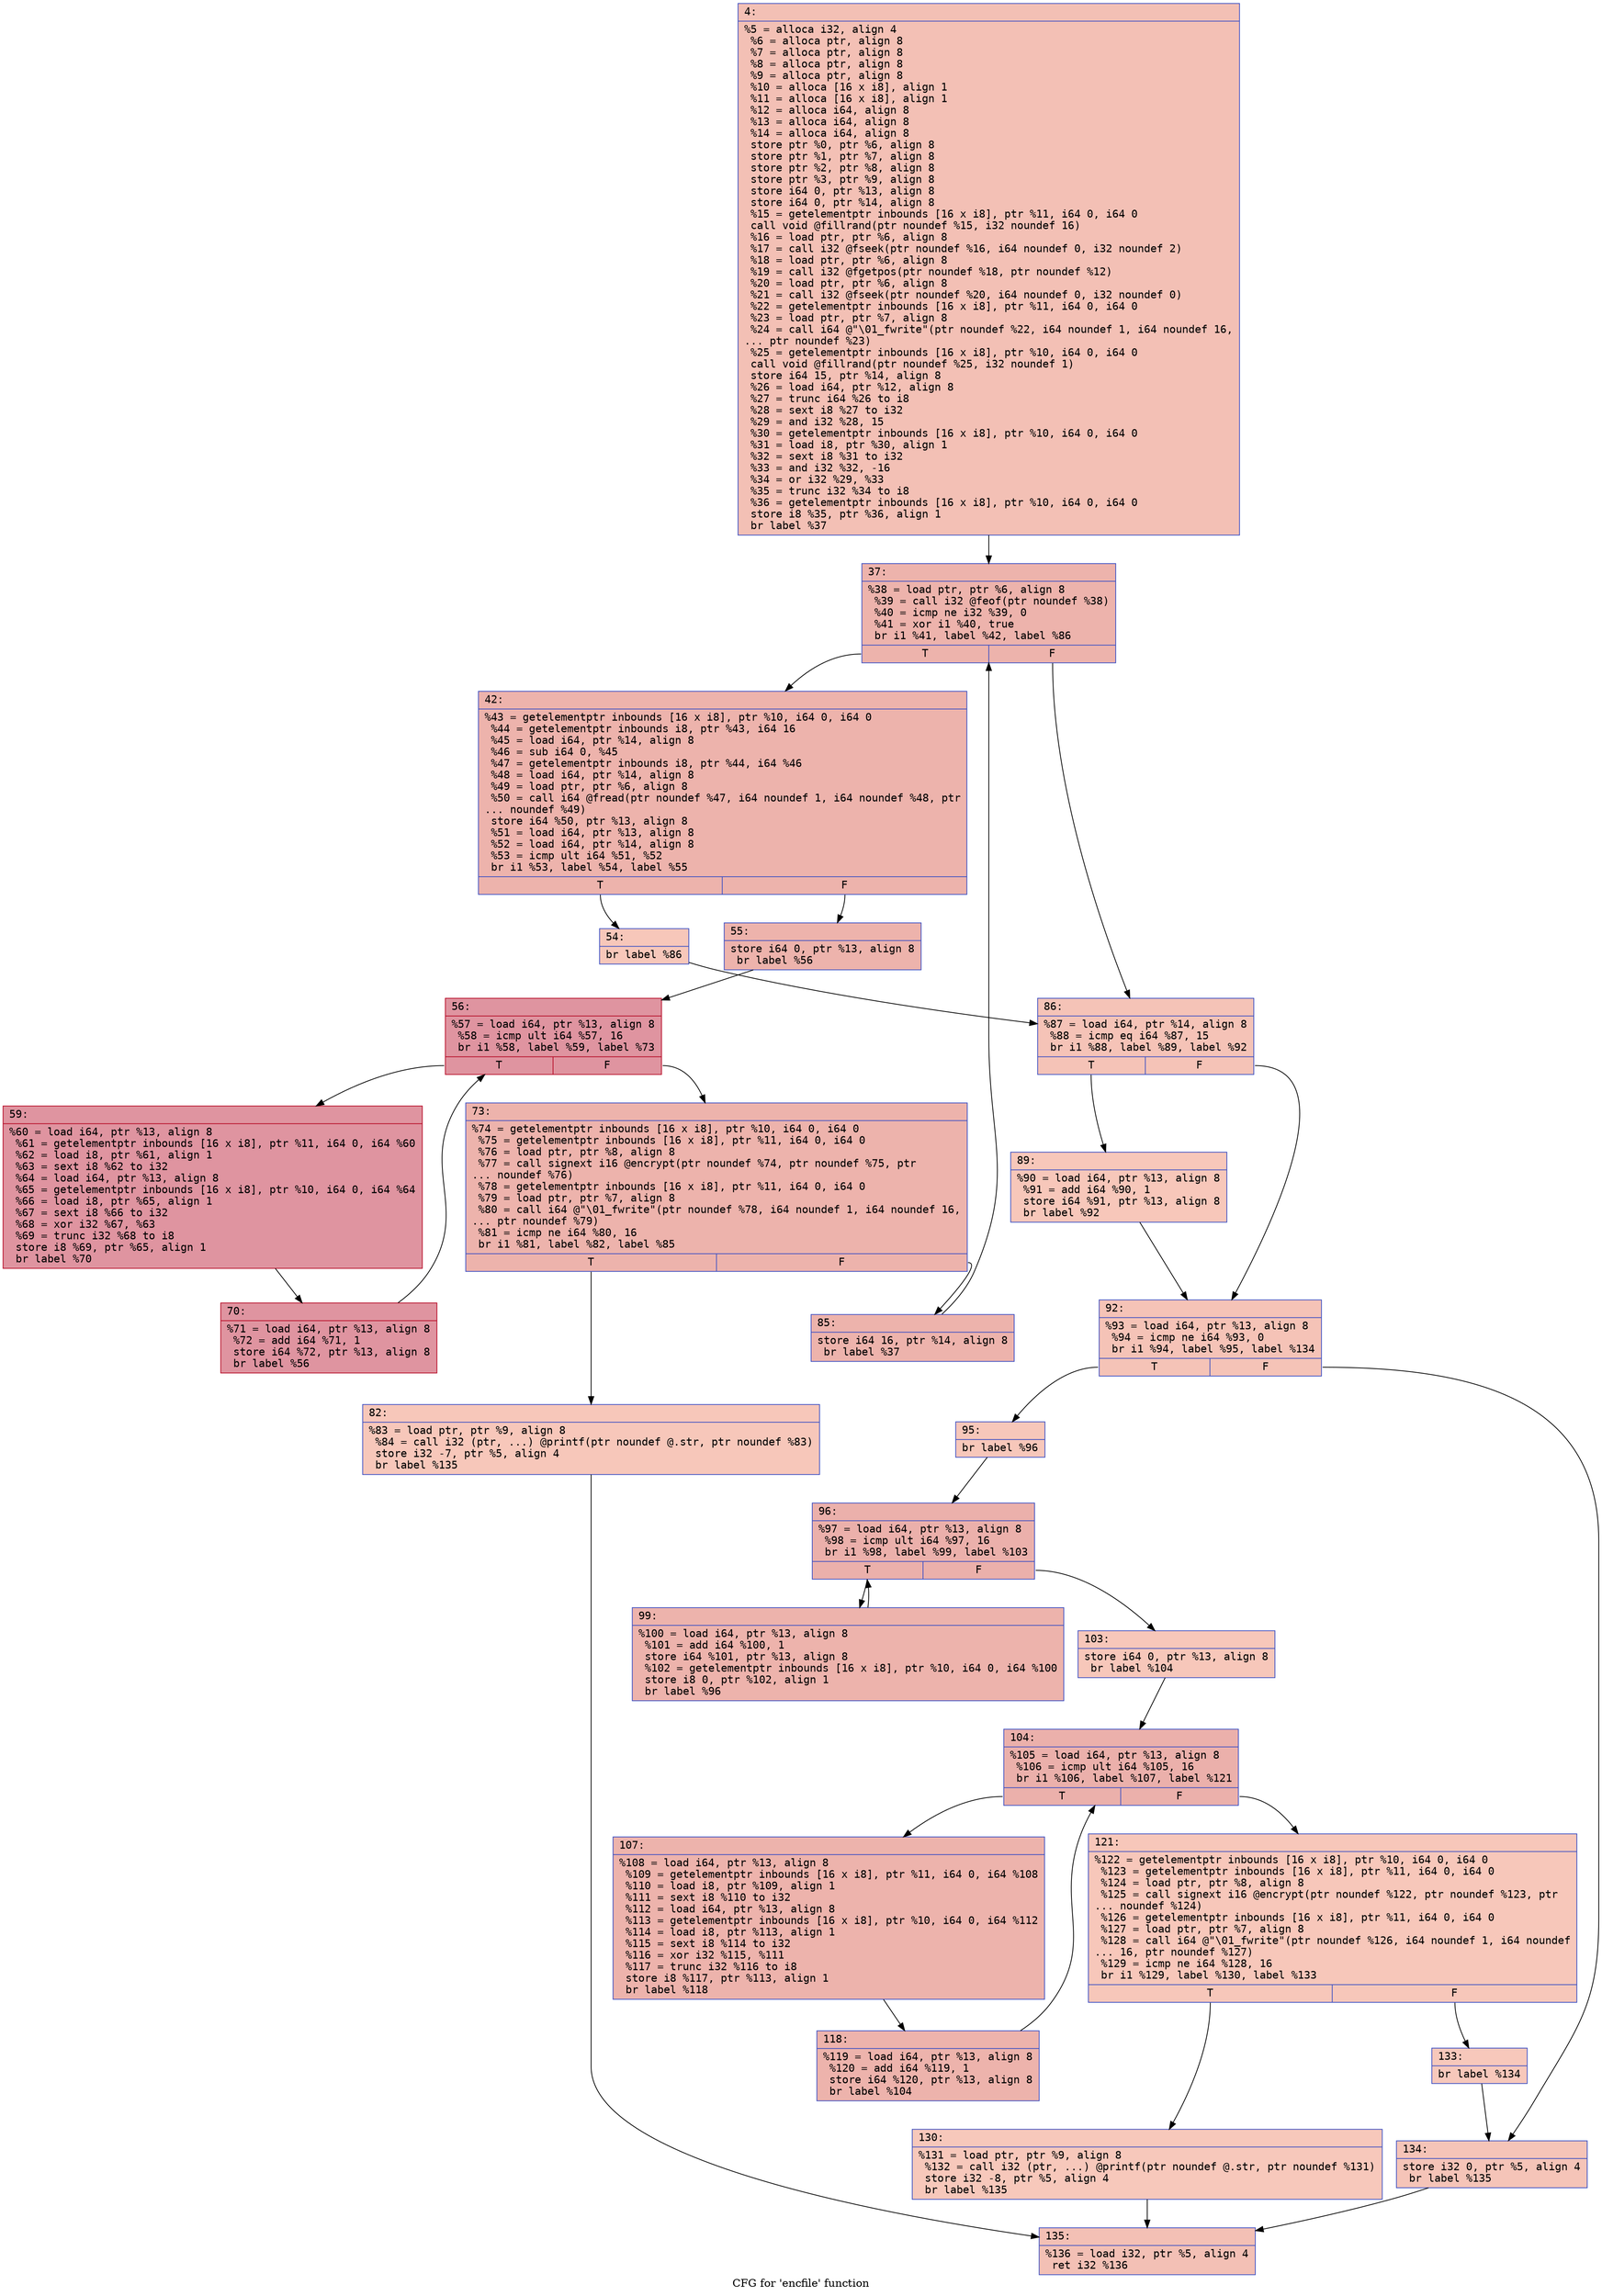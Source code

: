 digraph "CFG for 'encfile' function" {
	label="CFG for 'encfile' function";

	Node0x600001b7e0d0 [shape=record,color="#3d50c3ff", style=filled, fillcolor="#e5705870" fontname="Courier",label="{4:\l|  %5 = alloca i32, align 4\l  %6 = alloca ptr, align 8\l  %7 = alloca ptr, align 8\l  %8 = alloca ptr, align 8\l  %9 = alloca ptr, align 8\l  %10 = alloca [16 x i8], align 1\l  %11 = alloca [16 x i8], align 1\l  %12 = alloca i64, align 8\l  %13 = alloca i64, align 8\l  %14 = alloca i64, align 8\l  store ptr %0, ptr %6, align 8\l  store ptr %1, ptr %7, align 8\l  store ptr %2, ptr %8, align 8\l  store ptr %3, ptr %9, align 8\l  store i64 0, ptr %13, align 8\l  store i64 0, ptr %14, align 8\l  %15 = getelementptr inbounds [16 x i8], ptr %11, i64 0, i64 0\l  call void @fillrand(ptr noundef %15, i32 noundef 16)\l  %16 = load ptr, ptr %6, align 8\l  %17 = call i32 @fseek(ptr noundef %16, i64 noundef 0, i32 noundef 2)\l  %18 = load ptr, ptr %6, align 8\l  %19 = call i32 @fgetpos(ptr noundef %18, ptr noundef %12)\l  %20 = load ptr, ptr %6, align 8\l  %21 = call i32 @fseek(ptr noundef %20, i64 noundef 0, i32 noundef 0)\l  %22 = getelementptr inbounds [16 x i8], ptr %11, i64 0, i64 0\l  %23 = load ptr, ptr %7, align 8\l  %24 = call i64 @\"\\01_fwrite\"(ptr noundef %22, i64 noundef 1, i64 noundef 16,\l... ptr noundef %23)\l  %25 = getelementptr inbounds [16 x i8], ptr %10, i64 0, i64 0\l  call void @fillrand(ptr noundef %25, i32 noundef 1)\l  store i64 15, ptr %14, align 8\l  %26 = load i64, ptr %12, align 8\l  %27 = trunc i64 %26 to i8\l  %28 = sext i8 %27 to i32\l  %29 = and i32 %28, 15\l  %30 = getelementptr inbounds [16 x i8], ptr %10, i64 0, i64 0\l  %31 = load i8, ptr %30, align 1\l  %32 = sext i8 %31 to i32\l  %33 = and i32 %32, -16\l  %34 = or i32 %29, %33\l  %35 = trunc i32 %34 to i8\l  %36 = getelementptr inbounds [16 x i8], ptr %10, i64 0, i64 0\l  store i8 %35, ptr %36, align 1\l  br label %37\l}"];
	Node0x600001b7e0d0 -> Node0x600001b7e440[tooltip="4 -> 37\nProbability 100.00%" ];
	Node0x600001b7e440 [shape=record,color="#3d50c3ff", style=filled, fillcolor="#d6524470" fontname="Courier",label="{37:\l|  %38 = load ptr, ptr %6, align 8\l  %39 = call i32 @feof(ptr noundef %38)\l  %40 = icmp ne i32 %39, 0\l  %41 = xor i1 %40, true\l  br i1 %41, label %42, label %86\l|{<s0>T|<s1>F}}"];
	Node0x600001b7e440:s0 -> Node0x600001b7e490[tooltip="37 -> 42\nProbability 96.88%" ];
	Node0x600001b7e440:s1 -> Node0x600001b7e760[tooltip="37 -> 86\nProbability 3.12%" ];
	Node0x600001b7e490 [shape=record,color="#3d50c3ff", style=filled, fillcolor="#d6524470" fontname="Courier",label="{42:\l|  %43 = getelementptr inbounds [16 x i8], ptr %10, i64 0, i64 0\l  %44 = getelementptr inbounds i8, ptr %43, i64 16\l  %45 = load i64, ptr %14, align 8\l  %46 = sub i64 0, %45\l  %47 = getelementptr inbounds i8, ptr %44, i64 %46\l  %48 = load i64, ptr %14, align 8\l  %49 = load ptr, ptr %6, align 8\l  %50 = call i64 @fread(ptr noundef %47, i64 noundef 1, i64 noundef %48, ptr\l... noundef %49)\l  store i64 %50, ptr %13, align 8\l  %51 = load i64, ptr %13, align 8\l  %52 = load i64, ptr %14, align 8\l  %53 = icmp ult i64 %51, %52\l  br i1 %53, label %54, label %55\l|{<s0>T|<s1>F}}"];
	Node0x600001b7e490:s0 -> Node0x600001b7e4e0[tooltip="42 -> 54\nProbability 3.12%" ];
	Node0x600001b7e490:s1 -> Node0x600001b7e530[tooltip="42 -> 55\nProbability 96.88%" ];
	Node0x600001b7e4e0 [shape=record,color="#3d50c3ff", style=filled, fillcolor="#ec7f6370" fontname="Courier",label="{54:\l|  br label %86\l}"];
	Node0x600001b7e4e0 -> Node0x600001b7e760[tooltip="54 -> 86\nProbability 100.00%" ];
	Node0x600001b7e530 [shape=record,color="#3d50c3ff", style=filled, fillcolor="#d6524470" fontname="Courier",label="{55:\l|  store i64 0, ptr %13, align 8\l  br label %56\l}"];
	Node0x600001b7e530 -> Node0x600001b7e580[tooltip="55 -> 56\nProbability 100.00%" ];
	Node0x600001b7e580 [shape=record,color="#b70d28ff", style=filled, fillcolor="#b70d2870" fontname="Courier",label="{56:\l|  %57 = load i64, ptr %13, align 8\l  %58 = icmp ult i64 %57, 16\l  br i1 %58, label %59, label %73\l|{<s0>T|<s1>F}}"];
	Node0x600001b7e580:s0 -> Node0x600001b7e5d0[tooltip="56 -> 59\nProbability 96.88%" ];
	Node0x600001b7e580:s1 -> Node0x600001b7e670[tooltip="56 -> 73\nProbability 3.12%" ];
	Node0x600001b7e5d0 [shape=record,color="#b70d28ff", style=filled, fillcolor="#b70d2870" fontname="Courier",label="{59:\l|  %60 = load i64, ptr %13, align 8\l  %61 = getelementptr inbounds [16 x i8], ptr %11, i64 0, i64 %60\l  %62 = load i8, ptr %61, align 1\l  %63 = sext i8 %62 to i32\l  %64 = load i64, ptr %13, align 8\l  %65 = getelementptr inbounds [16 x i8], ptr %10, i64 0, i64 %64\l  %66 = load i8, ptr %65, align 1\l  %67 = sext i8 %66 to i32\l  %68 = xor i32 %67, %63\l  %69 = trunc i32 %68 to i8\l  store i8 %69, ptr %65, align 1\l  br label %70\l}"];
	Node0x600001b7e5d0 -> Node0x600001b7e620[tooltip="59 -> 70\nProbability 100.00%" ];
	Node0x600001b7e620 [shape=record,color="#b70d28ff", style=filled, fillcolor="#b70d2870" fontname="Courier",label="{70:\l|  %71 = load i64, ptr %13, align 8\l  %72 = add i64 %71, 1\l  store i64 %72, ptr %13, align 8\l  br label %56\l}"];
	Node0x600001b7e620 -> Node0x600001b7e580[tooltip="70 -> 56\nProbability 100.00%" ];
	Node0x600001b7e670 [shape=record,color="#3d50c3ff", style=filled, fillcolor="#d6524470" fontname="Courier",label="{73:\l|  %74 = getelementptr inbounds [16 x i8], ptr %10, i64 0, i64 0\l  %75 = getelementptr inbounds [16 x i8], ptr %11, i64 0, i64 0\l  %76 = load ptr, ptr %8, align 8\l  %77 = call signext i16 @encrypt(ptr noundef %74, ptr noundef %75, ptr\l... noundef %76)\l  %78 = getelementptr inbounds [16 x i8], ptr %11, i64 0, i64 0\l  %79 = load ptr, ptr %7, align 8\l  %80 = call i64 @\"\\01_fwrite\"(ptr noundef %78, i64 noundef 1, i64 noundef 16,\l... ptr noundef %79)\l  %81 = icmp ne i64 %80, 16\l  br i1 %81, label %82, label %85\l|{<s0>T|<s1>F}}"];
	Node0x600001b7e670:s0 -> Node0x600001b7e6c0[tooltip="73 -> 82\nProbability 3.12%" ];
	Node0x600001b7e670:s1 -> Node0x600001b7e710[tooltip="73 -> 85\nProbability 96.88%" ];
	Node0x600001b7e6c0 [shape=record,color="#3d50c3ff", style=filled, fillcolor="#ec7f6370" fontname="Courier",label="{82:\l|  %83 = load ptr, ptr %9, align 8\l  %84 = call i32 (ptr, ...) @printf(ptr noundef @.str, ptr noundef %83)\l  store i32 -7, ptr %5, align 4\l  br label %135\l}"];
	Node0x600001b7e6c0 -> Node0x600001b7ebc0[tooltip="82 -> 135\nProbability 100.00%" ];
	Node0x600001b7e710 [shape=record,color="#3d50c3ff", style=filled, fillcolor="#d6524470" fontname="Courier",label="{85:\l|  store i64 16, ptr %14, align 8\l  br label %37\l}"];
	Node0x600001b7e710 -> Node0x600001b7e440[tooltip="85 -> 37\nProbability 100.00%" ];
	Node0x600001b7e760 [shape=record,color="#3d50c3ff", style=filled, fillcolor="#e8765c70" fontname="Courier",label="{86:\l|  %87 = load i64, ptr %14, align 8\l  %88 = icmp eq i64 %87, 15\l  br i1 %88, label %89, label %92\l|{<s0>T|<s1>F}}"];
	Node0x600001b7e760:s0 -> Node0x600001b7e7b0[tooltip="86 -> 89\nProbability 50.00%" ];
	Node0x600001b7e760:s1 -> Node0x600001b7e800[tooltip="86 -> 92\nProbability 50.00%" ];
	Node0x600001b7e7b0 [shape=record,color="#3d50c3ff", style=filled, fillcolor="#ec7f6370" fontname="Courier",label="{89:\l|  %90 = load i64, ptr %13, align 8\l  %91 = add i64 %90, 1\l  store i64 %91, ptr %13, align 8\l  br label %92\l}"];
	Node0x600001b7e7b0 -> Node0x600001b7e800[tooltip="89 -> 92\nProbability 100.00%" ];
	Node0x600001b7e800 [shape=record,color="#3d50c3ff", style=filled, fillcolor="#e8765c70" fontname="Courier",label="{92:\l|  %93 = load i64, ptr %13, align 8\l  %94 = icmp ne i64 %93, 0\l  br i1 %94, label %95, label %134\l|{<s0>T|<s1>F}}"];
	Node0x600001b7e800:s0 -> Node0x600001b7e850[tooltip="92 -> 95\nProbability 62.50%" ];
	Node0x600001b7e800:s1 -> Node0x600001b7eb70[tooltip="92 -> 134\nProbability 37.50%" ];
	Node0x600001b7e850 [shape=record,color="#3d50c3ff", style=filled, fillcolor="#ec7f6370" fontname="Courier",label="{95:\l|  br label %96\l}"];
	Node0x600001b7e850 -> Node0x600001b7e8a0[tooltip="95 -> 96\nProbability 100.00%" ];
	Node0x600001b7e8a0 [shape=record,color="#3d50c3ff", style=filled, fillcolor="#d24b4070" fontname="Courier",label="{96:\l|  %97 = load i64, ptr %13, align 8\l  %98 = icmp ult i64 %97, 16\l  br i1 %98, label %99, label %103\l|{<s0>T|<s1>F}}"];
	Node0x600001b7e8a0:s0 -> Node0x600001b7e8f0[tooltip="96 -> 99\nProbability 96.88%" ];
	Node0x600001b7e8a0:s1 -> Node0x600001b7e940[tooltip="96 -> 103\nProbability 3.12%" ];
	Node0x600001b7e8f0 [shape=record,color="#3d50c3ff", style=filled, fillcolor="#d6524470" fontname="Courier",label="{99:\l|  %100 = load i64, ptr %13, align 8\l  %101 = add i64 %100, 1\l  store i64 %101, ptr %13, align 8\l  %102 = getelementptr inbounds [16 x i8], ptr %10, i64 0, i64 %100\l  store i8 0, ptr %102, align 1\l  br label %96\l}"];
	Node0x600001b7e8f0 -> Node0x600001b7e8a0[tooltip="99 -> 96\nProbability 100.00%" ];
	Node0x600001b7e940 [shape=record,color="#3d50c3ff", style=filled, fillcolor="#ec7f6370" fontname="Courier",label="{103:\l|  store i64 0, ptr %13, align 8\l  br label %104\l}"];
	Node0x600001b7e940 -> Node0x600001b7e990[tooltip="103 -> 104\nProbability 100.00%" ];
	Node0x600001b7e990 [shape=record,color="#3d50c3ff", style=filled, fillcolor="#d24b4070" fontname="Courier",label="{104:\l|  %105 = load i64, ptr %13, align 8\l  %106 = icmp ult i64 %105, 16\l  br i1 %106, label %107, label %121\l|{<s0>T|<s1>F}}"];
	Node0x600001b7e990:s0 -> Node0x600001b7e9e0[tooltip="104 -> 107\nProbability 96.88%" ];
	Node0x600001b7e990:s1 -> Node0x600001b7ea80[tooltip="104 -> 121\nProbability 3.12%" ];
	Node0x600001b7e9e0 [shape=record,color="#3d50c3ff", style=filled, fillcolor="#d6524470" fontname="Courier",label="{107:\l|  %108 = load i64, ptr %13, align 8\l  %109 = getelementptr inbounds [16 x i8], ptr %11, i64 0, i64 %108\l  %110 = load i8, ptr %109, align 1\l  %111 = sext i8 %110 to i32\l  %112 = load i64, ptr %13, align 8\l  %113 = getelementptr inbounds [16 x i8], ptr %10, i64 0, i64 %112\l  %114 = load i8, ptr %113, align 1\l  %115 = sext i8 %114 to i32\l  %116 = xor i32 %115, %111\l  %117 = trunc i32 %116 to i8\l  store i8 %117, ptr %113, align 1\l  br label %118\l}"];
	Node0x600001b7e9e0 -> Node0x600001b7ea30[tooltip="107 -> 118\nProbability 100.00%" ];
	Node0x600001b7ea30 [shape=record,color="#3d50c3ff", style=filled, fillcolor="#d6524470" fontname="Courier",label="{118:\l|  %119 = load i64, ptr %13, align 8\l  %120 = add i64 %119, 1\l  store i64 %120, ptr %13, align 8\l  br label %104\l}"];
	Node0x600001b7ea30 -> Node0x600001b7e990[tooltip="118 -> 104\nProbability 100.00%" ];
	Node0x600001b7ea80 [shape=record,color="#3d50c3ff", style=filled, fillcolor="#ec7f6370" fontname="Courier",label="{121:\l|  %122 = getelementptr inbounds [16 x i8], ptr %10, i64 0, i64 0\l  %123 = getelementptr inbounds [16 x i8], ptr %11, i64 0, i64 0\l  %124 = load ptr, ptr %8, align 8\l  %125 = call signext i16 @encrypt(ptr noundef %122, ptr noundef %123, ptr\l... noundef %124)\l  %126 = getelementptr inbounds [16 x i8], ptr %11, i64 0, i64 0\l  %127 = load ptr, ptr %7, align 8\l  %128 = call i64 @\"\\01_fwrite\"(ptr noundef %126, i64 noundef 1, i64 noundef\l... 16, ptr noundef %127)\l  %129 = icmp ne i64 %128, 16\l  br i1 %129, label %130, label %133\l|{<s0>T|<s1>F}}"];
	Node0x600001b7ea80:s0 -> Node0x600001b7ead0[tooltip="121 -> 130\nProbability 50.00%" ];
	Node0x600001b7ea80:s1 -> Node0x600001b7eb20[tooltip="121 -> 133\nProbability 50.00%" ];
	Node0x600001b7ead0 [shape=record,color="#3d50c3ff", style=filled, fillcolor="#ed836670" fontname="Courier",label="{130:\l|  %131 = load ptr, ptr %9, align 8\l  %132 = call i32 (ptr, ...) @printf(ptr noundef @.str, ptr noundef %131)\l  store i32 -8, ptr %5, align 4\l  br label %135\l}"];
	Node0x600001b7ead0 -> Node0x600001b7ebc0[tooltip="130 -> 135\nProbability 100.00%" ];
	Node0x600001b7eb20 [shape=record,color="#3d50c3ff", style=filled, fillcolor="#ed836670" fontname="Courier",label="{133:\l|  br label %134\l}"];
	Node0x600001b7eb20 -> Node0x600001b7eb70[tooltip="133 -> 134\nProbability 100.00%" ];
	Node0x600001b7eb70 [shape=record,color="#3d50c3ff", style=filled, fillcolor="#e97a5f70" fontname="Courier",label="{134:\l|  store i32 0, ptr %5, align 4\l  br label %135\l}"];
	Node0x600001b7eb70 -> Node0x600001b7ebc0[tooltip="134 -> 135\nProbability 100.00%" ];
	Node0x600001b7ebc0 [shape=record,color="#3d50c3ff", style=filled, fillcolor="#e5705870" fontname="Courier",label="{135:\l|  %136 = load i32, ptr %5, align 4\l  ret i32 %136\l}"];
}
